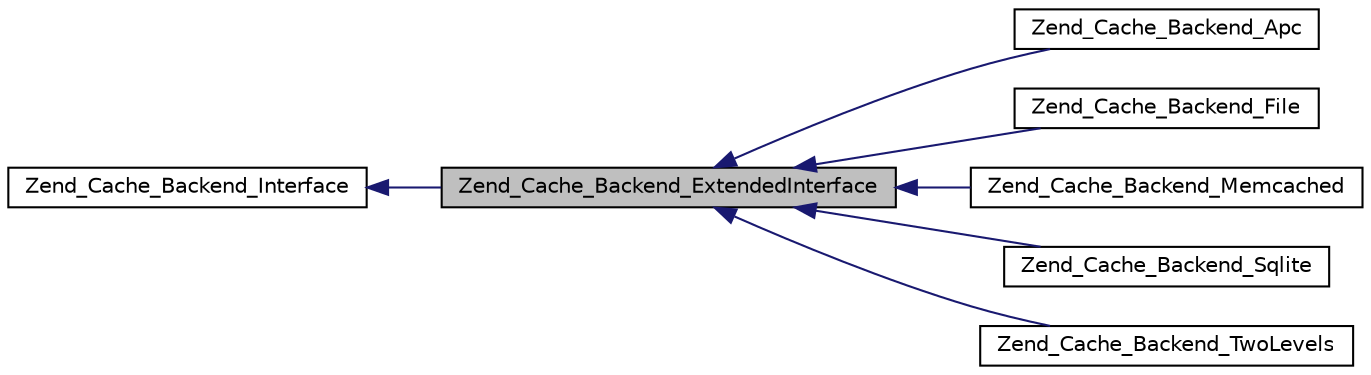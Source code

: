 digraph G
{
  edge [fontname="Helvetica",fontsize="10",labelfontname="Helvetica",labelfontsize="10"];
  node [fontname="Helvetica",fontsize="10",shape=record];
  rankdir="LR";
  Node1 [label="Zend_Cache_Backend_ExtendedInterface",height=0.2,width=0.4,color="black", fillcolor="grey75", style="filled" fontcolor="black"];
  Node2 -> Node1 [dir="back",color="midnightblue",fontsize="10",style="solid",fontname="Helvetica"];
  Node2 [label="Zend_Cache_Backend_Interface",height=0.2,width=0.4,color="black", fillcolor="white", style="filled",URL="$interface_zend___cache___backend___interface.html"];
  Node1 -> Node3 [dir="back",color="midnightblue",fontsize="10",style="solid",fontname="Helvetica"];
  Node3 [label="Zend_Cache_Backend_Apc",height=0.2,width=0.4,color="black", fillcolor="white", style="filled",URL="$class_zend___cache___backend___apc.html"];
  Node1 -> Node4 [dir="back",color="midnightblue",fontsize="10",style="solid",fontname="Helvetica"];
  Node4 [label="Zend_Cache_Backend_File",height=0.2,width=0.4,color="black", fillcolor="white", style="filled",URL="$class_zend___cache___backend___file.html"];
  Node1 -> Node5 [dir="back",color="midnightblue",fontsize="10",style="solid",fontname="Helvetica"];
  Node5 [label="Zend_Cache_Backend_Memcached",height=0.2,width=0.4,color="black", fillcolor="white", style="filled",URL="$class_zend___cache___backend___memcached.html"];
  Node1 -> Node6 [dir="back",color="midnightblue",fontsize="10",style="solid",fontname="Helvetica"];
  Node6 [label="Zend_Cache_Backend_Sqlite",height=0.2,width=0.4,color="black", fillcolor="white", style="filled",URL="$class_zend___cache___backend___sqlite.html"];
  Node1 -> Node7 [dir="back",color="midnightblue",fontsize="10",style="solid",fontname="Helvetica"];
  Node7 [label="Zend_Cache_Backend_TwoLevels",height=0.2,width=0.4,color="black", fillcolor="white", style="filled",URL="$class_zend___cache___backend___two_levels.html"];
}
